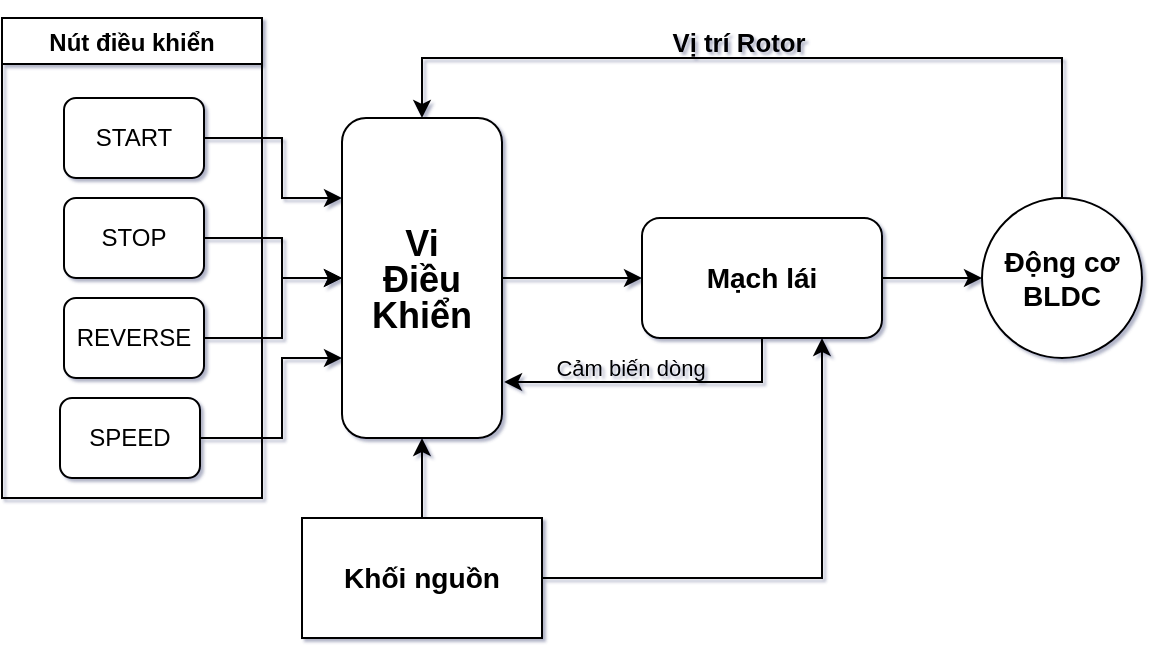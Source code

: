 <mxfile version="15.4.3" type="github">
  <diagram id="Z7aS9ivXEPeDtErHX3Is" name="Page-1">
    <mxGraphModel dx="804" dy="522" grid="0" gridSize="10" guides="1" tooltips="1" connect="1" arrows="1" fold="1" page="1" pageScale="1" pageWidth="827" pageHeight="1169" background="none" math="0" shadow="1">
      <root>
        <mxCell id="0" />
        <mxCell id="1" parent="0" />
        <mxCell id="645gWtOrC69NpDTao6YV-23" style="edgeStyle=orthogonalEdgeStyle;orthogonalLoop=1;jettySize=auto;html=1;exitX=1;exitY=0.5;exitDx=0;exitDy=0;entryX=0;entryY=0.5;entryDx=0;entryDy=0;jumpStyle=none;rounded=0;" parent="1" source="645gWtOrC69NpDTao6YV-1" target="645gWtOrC69NpDTao6YV-2" edge="1">
          <mxGeometry relative="1" as="geometry" />
        </mxCell>
        <mxCell id="645gWtOrC69NpDTao6YV-1" value="&lt;h2 style=&quot;line-height: 1&quot;&gt;Vi&lt;br&gt;Điều&lt;br&gt;Khiển&lt;/h2&gt;" style="rounded=1;whiteSpace=wrap;html=1;" parent="1" vertex="1">
          <mxGeometry x="230" y="140" width="80" height="160" as="geometry" />
        </mxCell>
        <mxCell id="645gWtOrC69NpDTao6YV-6" style="edgeStyle=orthogonalEdgeStyle;orthogonalLoop=1;jettySize=auto;html=1;exitX=1;exitY=0.5;exitDx=0;exitDy=0;entryX=0;entryY=0.5;entryDx=0;entryDy=0;jumpStyle=none;rounded=0;" parent="1" source="645gWtOrC69NpDTao6YV-2" target="645gWtOrC69NpDTao6YV-3" edge="1">
          <mxGeometry relative="1" as="geometry">
            <Array as="points">
              <mxPoint x="480" y="220" />
              <mxPoint x="480" y="220" />
            </Array>
          </mxGeometry>
        </mxCell>
        <mxCell id="djoFHjt6yERnMYGbT2Zv-1" value="Cảm biến dòng" style="edgeStyle=orthogonalEdgeStyle;rounded=0;orthogonalLoop=1;jettySize=auto;html=1;exitX=0.5;exitY=1;exitDx=0;exitDy=0;entryX=1.013;entryY=0.825;entryDx=0;entryDy=0;entryPerimeter=0;labelBackgroundColor=none;" edge="1" parent="1" source="645gWtOrC69NpDTao6YV-2" target="645gWtOrC69NpDTao6YV-1">
          <mxGeometry x="0.166" y="-7" relative="1" as="geometry">
            <mxPoint as="offset" />
          </mxGeometry>
        </mxCell>
        <mxCell id="645gWtOrC69NpDTao6YV-2" value="&lt;h3&gt;Mạch lái&lt;/h3&gt;" style="rounded=1;whiteSpace=wrap;html=1;" parent="1" vertex="1">
          <mxGeometry x="380" y="190" width="120" height="60" as="geometry" />
        </mxCell>
        <mxCell id="645gWtOrC69NpDTao6YV-24" value="&lt;h3&gt;Vị trí Rotor&lt;/h3&gt;" style="edgeStyle=orthogonalEdgeStyle;orthogonalLoop=1;jettySize=auto;html=1;exitX=0.5;exitY=0;exitDx=0;exitDy=0;entryX=0.5;entryY=0;entryDx=0;entryDy=0;jumpStyle=none;rounded=0;labelBackgroundColor=none;" parent="1" source="645gWtOrC69NpDTao6YV-3" target="645gWtOrC69NpDTao6YV-1" edge="1">
          <mxGeometry x="0.105" y="-8" relative="1" as="geometry">
            <Array as="points">
              <mxPoint x="590" y="110" />
              <mxPoint x="270" y="110" />
            </Array>
            <mxPoint as="offset" />
          </mxGeometry>
        </mxCell>
        <mxCell id="645gWtOrC69NpDTao6YV-3" value="&lt;h3&gt;Động cơ&lt;br&gt;BLDC&lt;/h3&gt;" style="ellipse;whiteSpace=wrap;html=1;aspect=fixed;" parent="1" vertex="1">
          <mxGeometry x="550" y="180" width="80" height="80" as="geometry" />
        </mxCell>
        <mxCell id="645gWtOrC69NpDTao6YV-25" style="edgeStyle=orthogonalEdgeStyle;orthogonalLoop=1;jettySize=auto;html=1;exitX=0.5;exitY=0;exitDx=0;exitDy=0;entryX=0.5;entryY=1;entryDx=0;entryDy=0;jumpStyle=none;rounded=0;" parent="1" source="645gWtOrC69NpDTao6YV-4" target="645gWtOrC69NpDTao6YV-1" edge="1">
          <mxGeometry relative="1" as="geometry" />
        </mxCell>
        <mxCell id="645gWtOrC69NpDTao6YV-26" style="edgeStyle=orthogonalEdgeStyle;rounded=0;jumpStyle=none;orthogonalLoop=1;jettySize=auto;html=1;exitX=1;exitY=0.5;exitDx=0;exitDy=0;entryX=0.75;entryY=1;entryDx=0;entryDy=0;labelBackgroundColor=none;" parent="1" source="645gWtOrC69NpDTao6YV-4" target="645gWtOrC69NpDTao6YV-2" edge="1">
          <mxGeometry relative="1" as="geometry">
            <Array as="points">
              <mxPoint x="470" y="370" />
            </Array>
          </mxGeometry>
        </mxCell>
        <mxCell id="645gWtOrC69NpDTao6YV-4" value="&lt;h3&gt;Khối nguồn&lt;/h3&gt;" style="rounded=0;whiteSpace=wrap;html=1;" parent="1" vertex="1">
          <mxGeometry x="210" y="340" width="120" height="60" as="geometry" />
        </mxCell>
        <mxCell id="645gWtOrC69NpDTao6YV-21" style="edgeStyle=orthogonalEdgeStyle;orthogonalLoop=1;jettySize=auto;html=1;entryX=0;entryY=0.25;entryDx=0;entryDy=0;jumpStyle=none;rounded=0;" parent="1" source="645gWtOrC69NpDTao6YV-7" target="645gWtOrC69NpDTao6YV-1" edge="1">
          <mxGeometry relative="1" as="geometry">
            <Array as="points">
              <mxPoint x="200" y="150" />
              <mxPoint x="200" y="180" />
            </Array>
          </mxGeometry>
        </mxCell>
        <mxCell id="645gWtOrC69NpDTao6YV-18" style="edgeStyle=orthogonalEdgeStyle;orthogonalLoop=1;jettySize=auto;html=1;exitX=1;exitY=0.5;exitDx=0;exitDy=0;entryX=0;entryY=0.5;entryDx=0;entryDy=0;jumpStyle=none;rounded=0;" parent="1" source="645gWtOrC69NpDTao6YV-8" target="645gWtOrC69NpDTao6YV-1" edge="1">
          <mxGeometry relative="1" as="geometry">
            <Array as="points">
              <mxPoint x="200" y="200" />
              <mxPoint x="200" y="220" />
            </Array>
          </mxGeometry>
        </mxCell>
        <mxCell id="645gWtOrC69NpDTao6YV-19" style="edgeStyle=orthogonalEdgeStyle;orthogonalLoop=1;jettySize=auto;html=1;exitX=1;exitY=0.5;exitDx=0;exitDy=0;jumpStyle=none;rounded=0;" parent="1" source="645gWtOrC69NpDTao6YV-9" target="645gWtOrC69NpDTao6YV-1" edge="1">
          <mxGeometry relative="1" as="geometry">
            <Array as="points">
              <mxPoint x="200" y="250" />
              <mxPoint x="200" y="220" />
            </Array>
          </mxGeometry>
        </mxCell>
        <mxCell id="645gWtOrC69NpDTao6YV-20" style="edgeStyle=orthogonalEdgeStyle;orthogonalLoop=1;jettySize=auto;html=1;entryX=0;entryY=0.75;entryDx=0;entryDy=0;jumpStyle=none;rounded=0;" parent="1" source="645gWtOrC69NpDTao6YV-10" target="645gWtOrC69NpDTao6YV-1" edge="1">
          <mxGeometry relative="1" as="geometry">
            <Array as="points">
              <mxPoint x="200" y="300" />
              <mxPoint x="200" y="260" />
            </Array>
          </mxGeometry>
        </mxCell>
        <mxCell id="djoFHjt6yERnMYGbT2Zv-3" value="Nút điều khiển" style="swimlane;" vertex="1" parent="1">
          <mxGeometry x="60" y="90" width="130" height="240" as="geometry" />
        </mxCell>
        <mxCell id="645gWtOrC69NpDTao6YV-10" value="SPEED" style="rounded=1;whiteSpace=wrap;html=1;" parent="djoFHjt6yERnMYGbT2Zv-3" vertex="1">
          <mxGeometry x="29" y="190" width="70" height="40" as="geometry" />
        </mxCell>
        <mxCell id="645gWtOrC69NpDTao6YV-9" value="REVERSE" style="rounded=1;whiteSpace=wrap;html=1;" parent="djoFHjt6yERnMYGbT2Zv-3" vertex="1">
          <mxGeometry x="31" y="140" width="70" height="40" as="geometry" />
        </mxCell>
        <mxCell id="645gWtOrC69NpDTao6YV-8" value="STOP" style="rounded=1;whiteSpace=wrap;html=1;" parent="djoFHjt6yERnMYGbT2Zv-3" vertex="1">
          <mxGeometry x="31" y="90" width="70" height="40" as="geometry" />
        </mxCell>
        <mxCell id="645gWtOrC69NpDTao6YV-7" value="START" style="rounded=1;whiteSpace=wrap;html=1;" parent="djoFHjt6yERnMYGbT2Zv-3" vertex="1">
          <mxGeometry x="31" y="40" width="70" height="40" as="geometry" />
        </mxCell>
      </root>
    </mxGraphModel>
  </diagram>
</mxfile>
